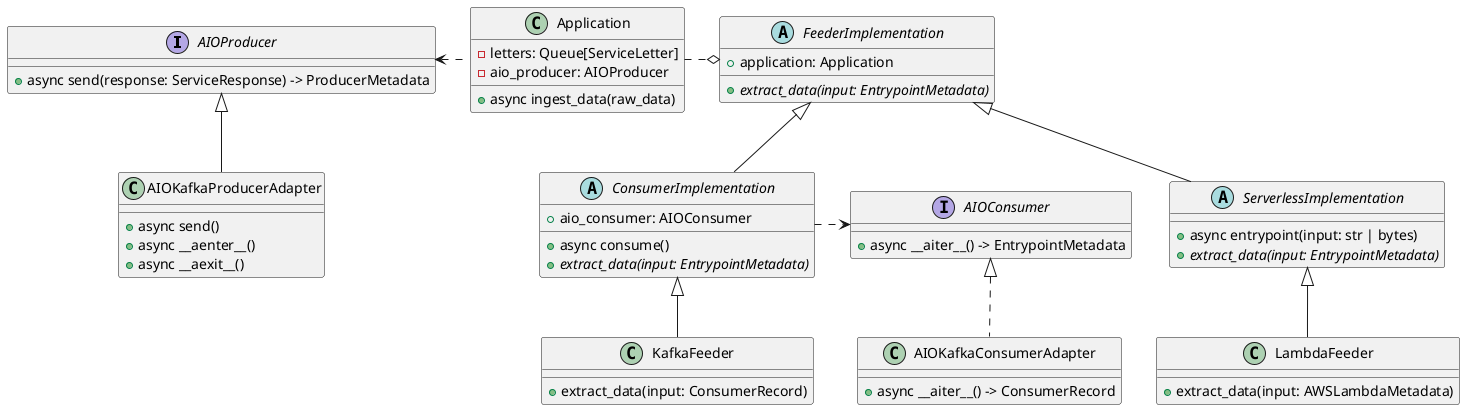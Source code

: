 @startuml
'https://plantuml.com/class-diagram

skinparam groupInheritance 3

interface AIOProducer {
    + async send(response: ServiceResponse) -> ProducerMetadata
}
interface AIOConsumer {
    + async __aiter__() -> EntrypointMetadata
}
class AIOKafkaConsumerAdapter {
    + async __aiter__() -> ConsumerRecord
}
AIOKafkaConsumerAdapter .u.|> AIOConsumer

abstract class FeederImplementation {
    + application: Application
    + {abstract} extract_data(input: EntrypointMetadata)
}
FeederImplementation o.l. Application

abstract class ServerlessImplementation {
    + async entrypoint(input: str | bytes)
    + {abstract} extract_data(input: EntrypointMetadata)
}
ServerlessImplementation -u-|> FeederImplementation

class LambdaFeeder {
    + extract_data(input: AWSLambdaMetadata)
}
LambdaFeeder -u-|> ServerlessImplementation


abstract class ConsumerImplementation {
    + aio_consumer: AIOConsumer
    + async consume()
    + {abstract} extract_data(input: EntrypointMetadata)
}
ConsumerImplementation -u-|> FeederImplementation
AIOConsumer <.l. ConsumerImplementation

class KafkaFeeder {
    + extract_data(input: ConsumerRecord)
}
KafkaFeeder -u-|> ConsumerImplementation

class Application {
    - letters: Queue[ServiceLetter]
    - aio_producer: AIOProducer
    + async ingest_data(raw_data)
}
Application .l.> AIOProducer

class AIOKafkaProducerAdapter {
    + async send()
    + async __aenter__()
    + async __aexit__()
}

AIOKafkaProducerAdapter -u-|> AIOProducer
@enduml
